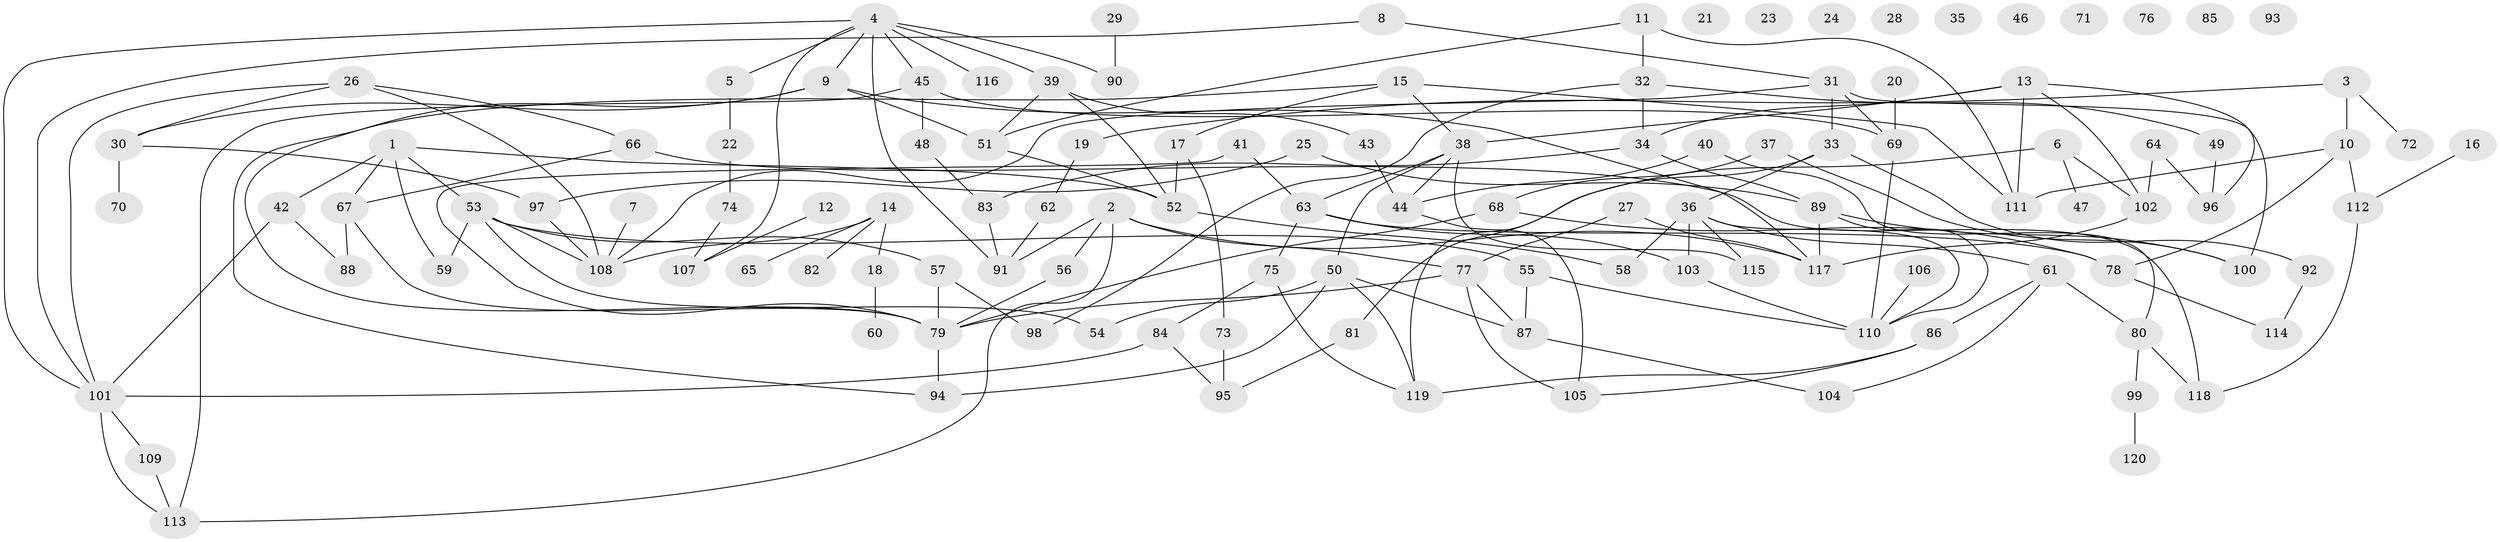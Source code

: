 // coarse degree distribution, {0: 0.2777777777777778, 8: 0.08333333333333333, 4: 0.08333333333333333, 3: 0.1111111111111111, 1: 0.2222222222222222, 5: 0.08333333333333333, 6: 0.05555555555555555, 9: 0.027777777777777776, 2: 0.05555555555555555}
// Generated by graph-tools (version 1.1) at 2025/43/03/04/25 21:43:39]
// undirected, 120 vertices, 173 edges
graph export_dot {
graph [start="1"]
  node [color=gray90,style=filled];
  1;
  2;
  3;
  4;
  5;
  6;
  7;
  8;
  9;
  10;
  11;
  12;
  13;
  14;
  15;
  16;
  17;
  18;
  19;
  20;
  21;
  22;
  23;
  24;
  25;
  26;
  27;
  28;
  29;
  30;
  31;
  32;
  33;
  34;
  35;
  36;
  37;
  38;
  39;
  40;
  41;
  42;
  43;
  44;
  45;
  46;
  47;
  48;
  49;
  50;
  51;
  52;
  53;
  54;
  55;
  56;
  57;
  58;
  59;
  60;
  61;
  62;
  63;
  64;
  65;
  66;
  67;
  68;
  69;
  70;
  71;
  72;
  73;
  74;
  75;
  76;
  77;
  78;
  79;
  80;
  81;
  82;
  83;
  84;
  85;
  86;
  87;
  88;
  89;
  90;
  91;
  92;
  93;
  94;
  95;
  96;
  97;
  98;
  99;
  100;
  101;
  102;
  103;
  104;
  105;
  106;
  107;
  108;
  109;
  110;
  111;
  112;
  113;
  114;
  115;
  116;
  117;
  118;
  119;
  120;
  1 -- 42;
  1 -- 52;
  1 -- 53;
  1 -- 59;
  1 -- 67;
  2 -- 56;
  2 -- 77;
  2 -- 91;
  2 -- 113;
  2 -- 117;
  3 -- 10;
  3 -- 19;
  3 -- 72;
  4 -- 5;
  4 -- 9;
  4 -- 39;
  4 -- 45;
  4 -- 90;
  4 -- 91;
  4 -- 101;
  4 -- 107;
  4 -- 116;
  5 -- 22;
  6 -- 47;
  6 -- 81;
  6 -- 102;
  7 -- 108;
  8 -- 31;
  8 -- 101;
  9 -- 30;
  9 -- 51;
  9 -- 79;
  9 -- 117;
  10 -- 78;
  10 -- 111;
  10 -- 112;
  11 -- 32;
  11 -- 51;
  11 -- 111;
  12 -- 107;
  13 -- 34;
  13 -- 38;
  13 -- 96;
  13 -- 102;
  13 -- 111;
  14 -- 18;
  14 -- 65;
  14 -- 82;
  14 -- 108;
  15 -- 17;
  15 -- 38;
  15 -- 94;
  15 -- 111;
  16 -- 112;
  17 -- 52;
  17 -- 73;
  18 -- 60;
  19 -- 62;
  20 -- 69;
  22 -- 74;
  25 -- 89;
  25 -- 97;
  26 -- 30;
  26 -- 66;
  26 -- 101;
  26 -- 108;
  27 -- 77;
  27 -- 117;
  29 -- 90;
  30 -- 70;
  30 -- 97;
  31 -- 33;
  31 -- 69;
  31 -- 100;
  31 -- 108;
  32 -- 34;
  32 -- 49;
  32 -- 98;
  33 -- 36;
  33 -- 92;
  33 -- 119;
  34 -- 83;
  34 -- 89;
  36 -- 58;
  36 -- 61;
  36 -- 103;
  36 -- 110;
  36 -- 115;
  37 -- 68;
  37 -- 100;
  38 -- 44;
  38 -- 50;
  38 -- 63;
  38 -- 115;
  39 -- 43;
  39 -- 51;
  39 -- 52;
  40 -- 44;
  40 -- 80;
  41 -- 63;
  41 -- 79;
  42 -- 88;
  42 -- 101;
  43 -- 44;
  44 -- 105;
  45 -- 48;
  45 -- 69;
  45 -- 113;
  48 -- 83;
  49 -- 96;
  50 -- 54;
  50 -- 87;
  50 -- 94;
  50 -- 119;
  51 -- 52;
  52 -- 58;
  53 -- 54;
  53 -- 55;
  53 -- 57;
  53 -- 59;
  53 -- 108;
  55 -- 87;
  55 -- 110;
  56 -- 79;
  57 -- 79;
  57 -- 98;
  61 -- 80;
  61 -- 86;
  61 -- 104;
  62 -- 91;
  63 -- 75;
  63 -- 78;
  63 -- 103;
  64 -- 96;
  64 -- 102;
  66 -- 67;
  66 -- 118;
  67 -- 79;
  67 -- 88;
  68 -- 78;
  68 -- 79;
  69 -- 110;
  73 -- 95;
  74 -- 107;
  75 -- 84;
  75 -- 119;
  77 -- 79;
  77 -- 87;
  77 -- 105;
  78 -- 114;
  79 -- 94;
  80 -- 99;
  80 -- 118;
  81 -- 95;
  83 -- 91;
  84 -- 95;
  84 -- 101;
  86 -- 105;
  86 -- 119;
  87 -- 104;
  89 -- 100;
  89 -- 110;
  89 -- 117;
  92 -- 114;
  97 -- 108;
  99 -- 120;
  101 -- 109;
  101 -- 113;
  102 -- 117;
  103 -- 110;
  106 -- 110;
  109 -- 113;
  112 -- 118;
}
